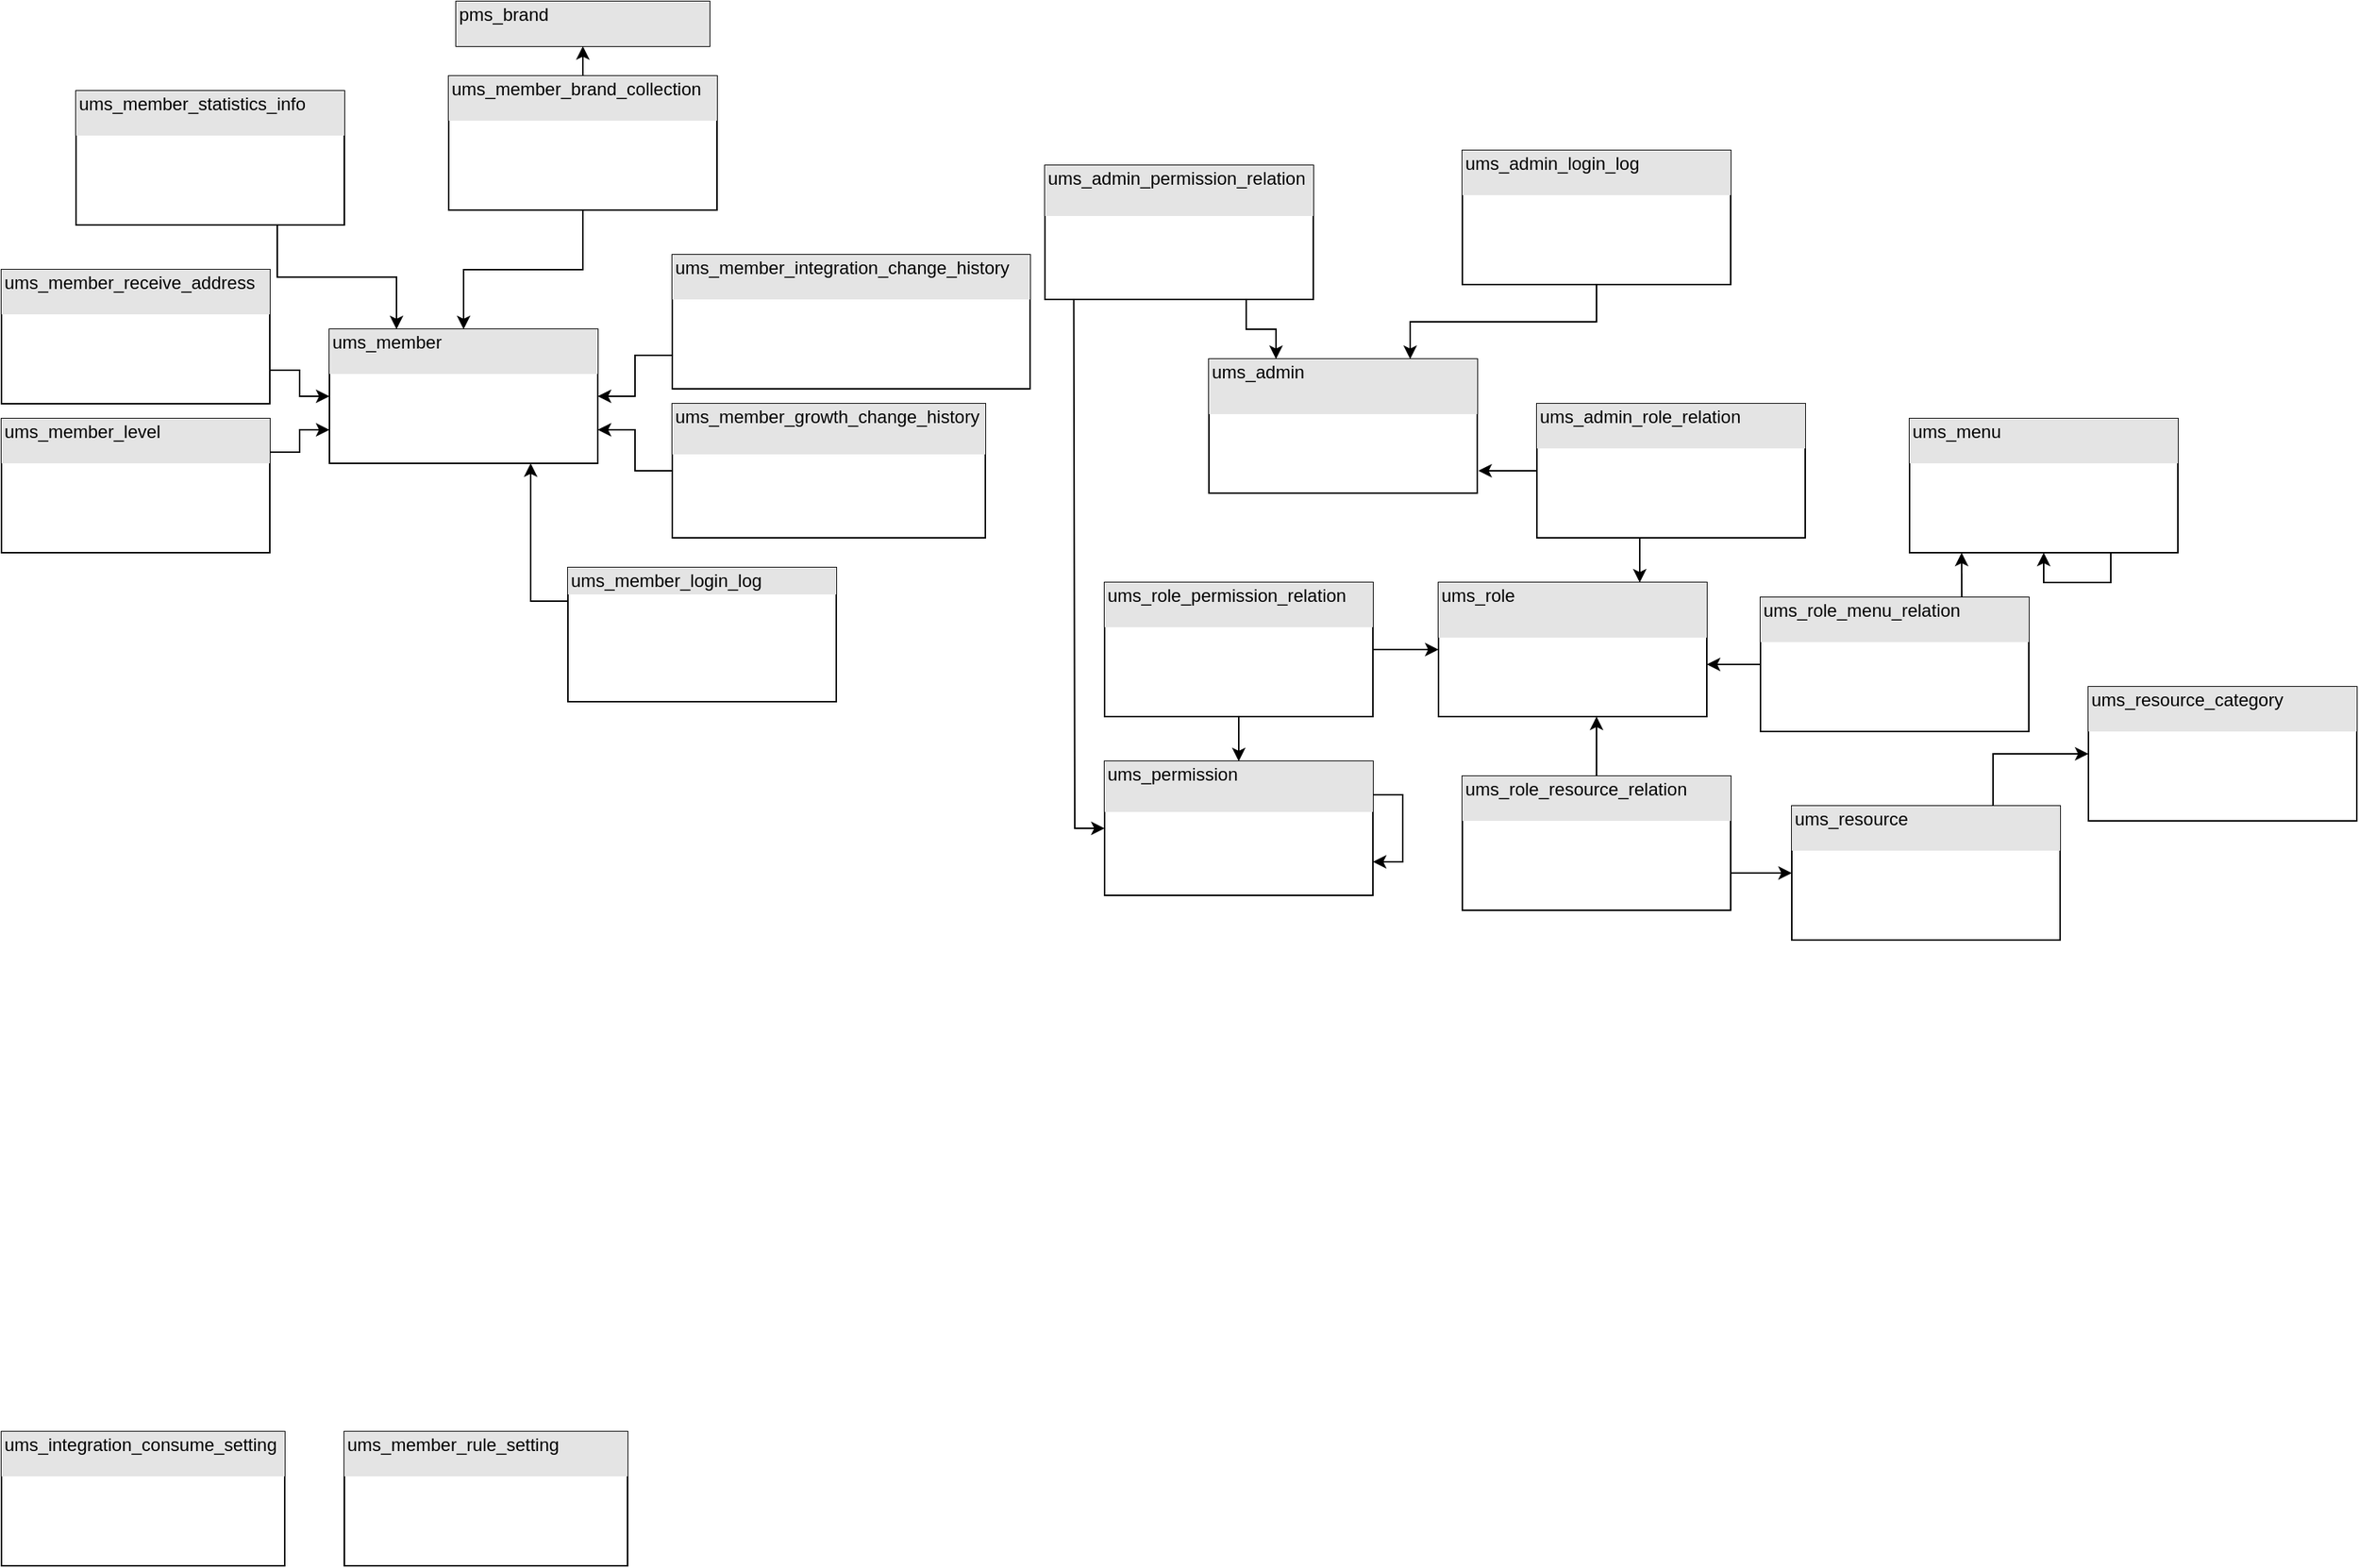 <mxfile version="15.4.0" type="device"><diagram id="CqaPvMuu3i7lfKIKi7hD" name="第 1 页"><mxGraphModel dx="1463" dy="846" grid="1" gridSize="10" guides="1" tooltips="1" connect="1" arrows="1" fold="1" page="1" pageScale="1" pageWidth="827" pageHeight="1169" math="0" shadow="0"><root><mxCell id="0"/><mxCell id="1" parent="0"/><mxCell id="UOgcUyMspGN9WMtgx2if-1" value="&lt;div style=&quot;box-sizing: border-box ; width: 100% ; background: #e4e4e4 ; padding: 2px&quot;&gt;ums_admin&lt;/div&gt;&lt;div style=&quot;box-sizing: border-box ; width: 100% ; background: #e4e4e4 ; padding: 2px&quot;&gt;&lt;br&gt;&lt;/div&gt;" style="verticalAlign=top;align=left;overflow=fill;html=1;" parent="1" vertex="1"><mxGeometry x="850" y="300" width="180" height="90" as="geometry"/></mxCell><mxCell id="XY5Ew5Wm6pFvKI4O6bqz-1" value="&lt;div style=&quot;box-sizing: border-box ; width: 100% ; background: #e4e4e4 ; padding: 2px&quot;&gt;ums_permission&lt;br&gt;&lt;/div&gt;&lt;div style=&quot;box-sizing: border-box ; width: 100% ; background: #e4e4e4 ; padding: 2px&quot;&gt;&lt;table style=&quot;width: 100% ; font-size: 1em&quot; cellpadding=&quot;2&quot; cellspacing=&quot;0&quot;&gt;&lt;tbody&gt;&lt;tr&gt;&lt;td&gt;&lt;/td&gt;&lt;td&gt;&lt;/td&gt;&lt;/tr&gt;&lt;tr&gt;&lt;td&gt;&lt;/td&gt;&lt;td&gt;&lt;/td&gt;&lt;/tr&gt;&lt;tr&gt;&lt;td style=&quot;font-size: 1em&quot;&gt;&lt;/td&gt;&lt;/tr&gt;&lt;/tbody&gt;&lt;/table&gt;&lt;/div&gt;" style="verticalAlign=top;align=left;overflow=fill;html=1;" parent="1" vertex="1"><mxGeometry x="780" y="570" width="180" height="90" as="geometry"/></mxCell><mxCell id="XY5Ew5Wm6pFvKI4O6bqz-6" style="edgeStyle=orthogonalEdgeStyle;rounded=0;orthogonalLoop=1;jettySize=auto;html=1;exitX=0;exitY=0.5;exitDx=0;exitDy=0;entryX=1.004;entryY=0.833;entryDx=0;entryDy=0;entryPerimeter=0;" parent="1" source="XY5Ew5Wm6pFvKI4O6bqz-2" target="UOgcUyMspGN9WMtgx2if-1" edge="1"><mxGeometry relative="1" as="geometry"><mxPoint x="440" y="835" as="targetPoint"/></mxGeometry></mxCell><mxCell id="XY5Ew5Wm6pFvKI4O6bqz-7" style="edgeStyle=orthogonalEdgeStyle;rounded=0;orthogonalLoop=1;jettySize=auto;html=1;exitX=0.164;exitY=0.998;exitDx=0;exitDy=0;entryX=0.75;entryY=0;entryDx=0;entryDy=0;exitPerimeter=0;" parent="1" source="XY5Ew5Wm6pFvKI4O6bqz-2" target="XY5Ew5Wm6pFvKI4O6bqz-5" edge="1"><mxGeometry relative="1" as="geometry"><Array as="points"><mxPoint x="1139" y="410"/></Array></mxGeometry></mxCell><mxCell id="XY5Ew5Wm6pFvKI4O6bqz-2" value="&lt;div style=&quot;box-sizing: border-box ; width: 100% ; background: #e4e4e4 ; padding: 2px&quot;&gt;ums_admin_role_relation&lt;table style=&quot;width: 100% ; font-size: 1em&quot; cellpadding=&quot;2&quot; cellspacing=&quot;0&quot;&gt;&lt;tbody&gt;&lt;tr&gt;&lt;td&gt;&lt;/td&gt;&lt;td&gt;&lt;/td&gt;&lt;/tr&gt;&lt;tr&gt;&lt;td&gt;&lt;/td&gt;&lt;td&gt;&lt;/td&gt;&lt;/tr&gt;&lt;tr&gt;&lt;td style=&quot;font-size: 1em&quot;&gt;&lt;/td&gt;&lt;/tr&gt;&lt;/tbody&gt;&lt;/table&gt;&lt;/div&gt;" style="verticalAlign=top;align=left;overflow=fill;html=1;" parent="1" vertex="1"><mxGeometry x="1070" y="330" width="180" height="90" as="geometry"/></mxCell><mxCell id="XY5Ew5Wm6pFvKI4O6bqz-39" style="edgeStyle=orthogonalEdgeStyle;rounded=0;orthogonalLoop=1;jettySize=auto;html=1;exitX=1;exitY=0.25;exitDx=0;exitDy=0;entryX=0;entryY=0.5;entryDx=0;entryDy=0;" parent="1" source="XY5Ew5Wm6pFvKI4O6bqz-4" target="XY5Ew5Wm6pFvKI4O6bqz-5" edge="1"><mxGeometry relative="1" as="geometry"><Array as="points"><mxPoint x="960" y="495"/></Array></mxGeometry></mxCell><mxCell id="7_gezg0AWt6PWUEFMSit-1" style="edgeStyle=orthogonalEdgeStyle;rounded=0;orthogonalLoop=1;jettySize=auto;html=1;exitX=0.5;exitY=1;exitDx=0;exitDy=0;entryX=0.5;entryY=0;entryDx=0;entryDy=0;" parent="1" source="XY5Ew5Wm6pFvKI4O6bqz-4" target="XY5Ew5Wm6pFvKI4O6bqz-1" edge="1"><mxGeometry relative="1" as="geometry"/></mxCell><mxCell id="XY5Ew5Wm6pFvKI4O6bqz-4" value="&lt;div style=&quot;box-sizing: border-box ; width: 100% ; background: #e4e4e4 ; padding: 2px&quot;&gt;ums_role_permission_relation&lt;table style=&quot;width: 100% ; font-size: 1em&quot; cellpadding=&quot;2&quot; cellspacing=&quot;0&quot;&gt;&lt;tbody&gt;&lt;tr&gt;&lt;td&gt;&lt;/td&gt;&lt;td&gt;&lt;/td&gt;&lt;/tr&gt;&lt;tr&gt;&lt;td&gt;&lt;/td&gt;&lt;td&gt;&lt;/td&gt;&lt;/tr&gt;&lt;tr&gt;&lt;td style=&quot;font-size: 1em&quot;&gt;&lt;/td&gt;&lt;/tr&gt;&lt;/tbody&gt;&lt;/table&gt;&lt;/div&gt;" style="verticalAlign=top;align=left;overflow=fill;html=1;" parent="1" vertex="1"><mxGeometry x="780" y="450" width="180" height="90" as="geometry"/></mxCell><mxCell id="XY5Ew5Wm6pFvKI4O6bqz-5" value="&lt;div style=&quot;box-sizing: border-box ; width: 100% ; background: #e4e4e4 ; padding: 2px&quot;&gt;ums_role&lt;/div&gt;&lt;div style=&quot;box-sizing: border-box ; width: 100% ; background: #e4e4e4 ; padding: 2px&quot;&gt;&lt;br&gt;&lt;/div&gt;" style="verticalAlign=top;align=left;overflow=fill;html=1;" parent="1" vertex="1"><mxGeometry x="1004" y="450" width="180" height="90" as="geometry"/></mxCell><mxCell id="XY5Ew5Wm6pFvKI4O6bqz-13" value="&lt;div style=&quot;box-sizing: border-box ; width: 100% ; background: #e4e4e4 ; padding: 2px&quot;&gt;ums_member&lt;table style=&quot;width: 100% ; font-size: 1em&quot; cellpadding=&quot;2&quot; cellspacing=&quot;0&quot;&gt;&lt;tbody&gt;&lt;tr&gt;&lt;td&gt;&lt;/td&gt;&lt;td&gt;&lt;/td&gt;&lt;/tr&gt;&lt;tr&gt;&lt;td&gt;&lt;/td&gt;&lt;td&gt;&lt;/td&gt;&lt;/tr&gt;&lt;tr&gt;&lt;td style=&quot;font-size: 1em&quot;&gt;&lt;/td&gt;&lt;/tr&gt;&lt;/tbody&gt;&lt;/table&gt;&lt;/div&gt;" style="verticalAlign=top;align=left;overflow=fill;html=1;" parent="1" vertex="1"><mxGeometry x="260" y="280" width="180" height="90" as="geometry"/></mxCell><mxCell id="XY5Ew5Wm6pFvKI4O6bqz-15" style="edgeStyle=orthogonalEdgeStyle;rounded=0;orthogonalLoop=1;jettySize=auto;html=1;exitX=0;exitY=0.5;exitDx=0;exitDy=0;entryX=1;entryY=0.75;entryDx=0;entryDy=0;" parent="1" source="XY5Ew5Wm6pFvKI4O6bqz-14" target="XY5Ew5Wm6pFvKI4O6bqz-13" edge="1"><mxGeometry relative="1" as="geometry"/></mxCell><mxCell id="XY5Ew5Wm6pFvKI4O6bqz-14" value="&lt;div style=&quot;box-sizing: border-box ; width: 100% ; background: #e4e4e4 ; padding: 2px&quot;&gt;ums_member_growth_change_history&lt;/div&gt;&lt;div style=&quot;box-sizing: border-box ; width: 100% ; background: #e4e4e4 ; padding: 2px&quot;&gt;&lt;table style=&quot;width: 100% ; font-size: 1em&quot; cellpadding=&quot;2&quot; cellspacing=&quot;0&quot;&gt;&lt;tbody&gt;&lt;tr&gt;&lt;td&gt;&lt;/td&gt;&lt;td&gt;&lt;/td&gt;&lt;/tr&gt;&lt;tr&gt;&lt;td&gt;&lt;/td&gt;&lt;td&gt;&lt;/td&gt;&lt;/tr&gt;&lt;tr&gt;&lt;td style=&quot;font-size: 1em&quot;&gt;&lt;/td&gt;&lt;/tr&gt;&lt;/tbody&gt;&lt;/table&gt;&lt;/div&gt;" style="verticalAlign=top;align=left;overflow=fill;html=1;" parent="1" vertex="1"><mxGeometry x="490" y="330" width="210" height="90" as="geometry"/></mxCell><mxCell id="XY5Ew5Wm6pFvKI4O6bqz-22" style="edgeStyle=orthogonalEdgeStyle;rounded=0;orthogonalLoop=1;jettySize=auto;html=1;exitX=0;exitY=0.75;exitDx=0;exitDy=0;" parent="1" source="XY5Ew5Wm6pFvKI4O6bqz-16" target="XY5Ew5Wm6pFvKI4O6bqz-13" edge="1"><mxGeometry relative="1" as="geometry"/></mxCell><mxCell id="XY5Ew5Wm6pFvKI4O6bqz-16" value="&lt;div style=&quot;box-sizing: border-box ; width: 100% ; background: #e4e4e4 ; padding: 2px&quot;&gt;ums_member_integration_change_history&lt;br&gt;&lt;table style=&quot;width: 100% ; font-size: 1em&quot; cellpadding=&quot;2&quot; cellspacing=&quot;0&quot;&gt;&lt;tbody&gt;&lt;tr&gt;&lt;td&gt;&lt;/td&gt;&lt;td&gt;&lt;/td&gt;&lt;/tr&gt;&lt;tr&gt;&lt;td&gt;&lt;/td&gt;&lt;td&gt;&lt;/td&gt;&lt;/tr&gt;&lt;tr&gt;&lt;td style=&quot;font-size: 1em&quot;&gt;&lt;/td&gt;&lt;/tr&gt;&lt;/tbody&gt;&lt;/table&gt;&lt;/div&gt;" style="verticalAlign=top;align=left;overflow=fill;html=1;" parent="1" vertex="1"><mxGeometry x="490" y="230" width="240" height="90" as="geometry"/></mxCell><mxCell id="XY5Ew5Wm6pFvKI4O6bqz-19" style="edgeStyle=orthogonalEdgeStyle;rounded=0;orthogonalLoop=1;jettySize=auto;html=1;exitX=1;exitY=0.25;exitDx=0;exitDy=0;entryX=0;entryY=0.75;entryDx=0;entryDy=0;" parent="1" source="XY5Ew5Wm6pFvKI4O6bqz-18" target="XY5Ew5Wm6pFvKI4O6bqz-13" edge="1"><mxGeometry relative="1" as="geometry"><mxPoint x="240" y="320" as="targetPoint"/></mxGeometry></mxCell><mxCell id="XY5Ew5Wm6pFvKI4O6bqz-18" value="&lt;div style=&quot;box-sizing: border-box ; width: 100% ; background: #e4e4e4 ; padding: 2px&quot;&gt;ums_member_level&lt;br&gt;&lt;table style=&quot;width: 100% ; font-size: 1em&quot; cellpadding=&quot;2&quot; cellspacing=&quot;0&quot;&gt;&lt;tbody&gt;&lt;tr&gt;&lt;td&gt;&lt;/td&gt;&lt;td&gt;&lt;/td&gt;&lt;/tr&gt;&lt;tr&gt;&lt;td&gt;&lt;/td&gt;&lt;td&gt;&lt;/td&gt;&lt;/tr&gt;&lt;tr&gt;&lt;td style=&quot;font-size: 1em&quot;&gt;&lt;/td&gt;&lt;/tr&gt;&lt;/tbody&gt;&lt;/table&gt;&lt;/div&gt;" style="verticalAlign=top;align=left;overflow=fill;html=1;" parent="1" vertex="1"><mxGeometry x="40" y="340" width="180" height="90" as="geometry"/></mxCell><mxCell id="XY5Ew5Wm6pFvKI4O6bqz-21" style="edgeStyle=orthogonalEdgeStyle;rounded=0;orthogonalLoop=1;jettySize=auto;html=1;exitX=1;exitY=0.75;exitDx=0;exitDy=0;entryX=0;entryY=0.5;entryDx=0;entryDy=0;" parent="1" source="XY5Ew5Wm6pFvKI4O6bqz-20" target="XY5Ew5Wm6pFvKI4O6bqz-13" edge="1"><mxGeometry relative="1" as="geometry"/></mxCell><mxCell id="XY5Ew5Wm6pFvKI4O6bqz-20" value="&lt;div style=&quot;box-sizing: border-box ; width: 100% ; background: #e4e4e4 ; padding: 2px&quot;&gt;ums_member_receive_address&lt;br&gt;&lt;table style=&quot;width: 100% ; font-size: 1em&quot; cellpadding=&quot;2&quot; cellspacing=&quot;0&quot;&gt;&lt;tbody&gt;&lt;tr&gt;&lt;td&gt;&lt;/td&gt;&lt;td&gt;&lt;/td&gt;&lt;/tr&gt;&lt;tr&gt;&lt;td&gt;&lt;/td&gt;&lt;td&gt;&lt;/td&gt;&lt;/tr&gt;&lt;tr&gt;&lt;td style=&quot;font-size: 1em&quot;&gt;&lt;/td&gt;&lt;/tr&gt;&lt;/tbody&gt;&lt;/table&gt;&lt;/div&gt;" style="verticalAlign=top;align=left;overflow=fill;html=1;" parent="1" vertex="1"><mxGeometry x="40" y="240" width="180" height="90" as="geometry"/></mxCell><mxCell id="XY5Ew5Wm6pFvKI4O6bqz-68" style="edgeStyle=orthogonalEdgeStyle;rounded=0;orthogonalLoop=1;jettySize=auto;html=1;exitX=0.5;exitY=1;exitDx=0;exitDy=0;entryX=0.75;entryY=0;entryDx=0;entryDy=0;" parent="1" source="XY5Ew5Wm6pFvKI4O6bqz-23" target="UOgcUyMspGN9WMtgx2if-1" edge="1"><mxGeometry relative="1" as="geometry"/></mxCell><mxCell id="XY5Ew5Wm6pFvKI4O6bqz-23" value="&lt;div style=&quot;box-sizing: border-box ; width: 100% ; background: #e4e4e4 ; padding: 2px&quot;&gt;ums_admin_login_log&lt;br&gt;&lt;table style=&quot;width: 100% ; font-size: 1em&quot; cellpadding=&quot;2&quot; cellspacing=&quot;0&quot;&gt;&lt;tbody&gt;&lt;tr&gt;&lt;td&gt;&lt;/td&gt;&lt;td&gt;&lt;/td&gt;&lt;/tr&gt;&lt;tr&gt;&lt;td&gt;&lt;/td&gt;&lt;td&gt;&lt;/td&gt;&lt;/tr&gt;&lt;tr&gt;&lt;td style=&quot;font-size: 1em&quot;&gt;&lt;/td&gt;&lt;/tr&gt;&lt;/tbody&gt;&lt;/table&gt;&lt;/div&gt;" style="verticalAlign=top;align=left;overflow=fill;html=1;" parent="1" vertex="1"><mxGeometry x="1020" y="160" width="180" height="90" as="geometry"/></mxCell><mxCell id="XY5Ew5Wm6pFvKI4O6bqz-26" style="edgeStyle=orthogonalEdgeStyle;rounded=0;orthogonalLoop=1;jettySize=auto;html=1;exitX=0;exitY=0.25;exitDx=0;exitDy=0;entryX=0.75;entryY=1;entryDx=0;entryDy=0;" parent="1" source="XY5Ew5Wm6pFvKI4O6bqz-25" target="XY5Ew5Wm6pFvKI4O6bqz-13" edge="1"><mxGeometry relative="1" as="geometry"/></mxCell><mxCell id="XY5Ew5Wm6pFvKI4O6bqz-25" value="&lt;div style=&quot;box-sizing: border-box ; width: 100% ; background: #e4e4e4 ; padding: 2px&quot;&gt;ums_member_login_log&lt;/div&gt;" style="verticalAlign=top;align=left;overflow=fill;html=1;" parent="1" vertex="1"><mxGeometry x="420" y="440" width="180" height="90" as="geometry"/></mxCell><mxCell id="XY5Ew5Wm6pFvKI4O6bqz-30" value="&lt;div style=&quot;box-sizing: border-box ; width: 100% ; background: #e4e4e4 ; padding: 2px&quot;&gt;ums_integration_consume_setting&lt;br&gt;&lt;table style=&quot;width: 100% ; font-size: 1em&quot; cellpadding=&quot;2&quot; cellspacing=&quot;0&quot;&gt;&lt;tbody&gt;&lt;tr&gt;&lt;td&gt;&lt;/td&gt;&lt;td&gt;&lt;/td&gt;&lt;/tr&gt;&lt;tr&gt;&lt;td&gt;&lt;/td&gt;&lt;td&gt;&lt;/td&gt;&lt;/tr&gt;&lt;tr&gt;&lt;td style=&quot;font-size: 1em&quot;&gt;&lt;/td&gt;&lt;/tr&gt;&lt;/tbody&gt;&lt;/table&gt;&lt;/div&gt;" style="verticalAlign=top;align=left;overflow=fill;html=1;" parent="1" vertex="1"><mxGeometry x="40" y="1020" width="190" height="90" as="geometry"/></mxCell><mxCell id="XY5Ew5Wm6pFvKI4O6bqz-32" style="edgeStyle=orthogonalEdgeStyle;rounded=0;orthogonalLoop=1;jettySize=auto;html=1;exitX=0.75;exitY=1;exitDx=0;exitDy=0;entryX=0.25;entryY=0;entryDx=0;entryDy=0;" parent="1" source="XY5Ew5Wm6pFvKI4O6bqz-31" target="XY5Ew5Wm6pFvKI4O6bqz-13" edge="1"><mxGeometry relative="1" as="geometry"/></mxCell><mxCell id="XY5Ew5Wm6pFvKI4O6bqz-31" value="&lt;div style=&quot;box-sizing: border-box ; width: 100% ; background: #e4e4e4 ; padding: 2px&quot;&gt;ums_member_statistics_info&lt;br&gt;&lt;table style=&quot;width: 100% ; font-size: 1em&quot; cellpadding=&quot;2&quot; cellspacing=&quot;0&quot;&gt;&lt;tbody&gt;&lt;tr&gt;&lt;td&gt;&lt;/td&gt;&lt;td&gt;&lt;/td&gt;&lt;/tr&gt;&lt;tr&gt;&lt;td&gt;&lt;/td&gt;&lt;td&gt;&lt;/td&gt;&lt;/tr&gt;&lt;tr&gt;&lt;td style=&quot;font-size: 1em&quot;&gt;&lt;/td&gt;&lt;/tr&gt;&lt;/tbody&gt;&lt;/table&gt;&lt;/div&gt;" style="verticalAlign=top;align=left;overflow=fill;html=1;" parent="1" vertex="1"><mxGeometry x="90" y="120" width="180" height="90" as="geometry"/></mxCell><mxCell id="XY5Ew5Wm6pFvKI4O6bqz-33" value="&lt;div style=&quot;box-sizing: border-box ; width: 100% ; background: #e4e4e4 ; padding: 2px&quot;&gt;ums_menu&lt;br&gt;&lt;table style=&quot;width: 100% ; font-size: 1em&quot; cellpadding=&quot;2&quot; cellspacing=&quot;0&quot;&gt;&lt;tbody&gt;&lt;tr&gt;&lt;td&gt;&lt;/td&gt;&lt;td&gt;&lt;/td&gt;&lt;/tr&gt;&lt;tr&gt;&lt;td&gt;&lt;/td&gt;&lt;td&gt;&lt;/td&gt;&lt;/tr&gt;&lt;tr&gt;&lt;td style=&quot;font-size: 1em&quot;&gt;&lt;/td&gt;&lt;/tr&gt;&lt;/tbody&gt;&lt;/table&gt;&lt;/div&gt;" style="verticalAlign=top;align=left;overflow=fill;html=1;" parent="1" vertex="1"><mxGeometry x="1320" y="340" width="180" height="90" as="geometry"/></mxCell><mxCell id="XY5Ew5Wm6pFvKI4O6bqz-50" style="edgeStyle=orthogonalEdgeStyle;rounded=0;orthogonalLoop=1;jettySize=auto;html=1;exitX=0.75;exitY=0;exitDx=0;exitDy=0;entryX=0;entryY=0.5;entryDx=0;entryDy=0;" parent="1" source="XY5Ew5Wm6pFvKI4O6bqz-34" target="XY5Ew5Wm6pFvKI4O6bqz-49" edge="1"><mxGeometry relative="1" as="geometry"/></mxCell><mxCell id="XY5Ew5Wm6pFvKI4O6bqz-34" value="&lt;div style=&quot;box-sizing: border-box ; width: 100% ; background: #e4e4e4 ; padding: 2px&quot;&gt;ums_resource&lt;br&gt;&lt;table style=&quot;width: 100% ; font-size: 1em&quot; cellpadding=&quot;2&quot; cellspacing=&quot;0&quot;&gt;&lt;tbody&gt;&lt;tr&gt;&lt;td&gt;&lt;/td&gt;&lt;td&gt;&lt;/td&gt;&lt;/tr&gt;&lt;tr&gt;&lt;td&gt;&lt;/td&gt;&lt;td&gt;&lt;/td&gt;&lt;/tr&gt;&lt;tr&gt;&lt;td style=&quot;font-size: 1em&quot;&gt;&lt;/td&gt;&lt;/tr&gt;&lt;/tbody&gt;&lt;/table&gt;&lt;/div&gt;" style="verticalAlign=top;align=left;overflow=fill;html=1;" parent="1" vertex="1"><mxGeometry x="1241" y="600" width="180" height="90" as="geometry"/></mxCell><mxCell id="XY5Ew5Wm6pFvKI4O6bqz-45" style="edgeStyle=orthogonalEdgeStyle;rounded=0;orthogonalLoop=1;jettySize=auto;html=1;exitX=0.5;exitY=0;exitDx=0;exitDy=0;entryX=0.589;entryY=1;entryDx=0;entryDy=0;entryPerimeter=0;" parent="1" source="XY5Ew5Wm6pFvKI4O6bqz-41" target="XY5Ew5Wm6pFvKI4O6bqz-5" edge="1"><mxGeometry relative="1" as="geometry"/></mxCell><mxCell id="7_gezg0AWt6PWUEFMSit-2" style="edgeStyle=orthogonalEdgeStyle;rounded=0;orthogonalLoop=1;jettySize=auto;html=1;exitX=1;exitY=0.75;exitDx=0;exitDy=0;entryX=0;entryY=0.5;entryDx=0;entryDy=0;" parent="1" source="XY5Ew5Wm6pFvKI4O6bqz-41" target="XY5Ew5Wm6pFvKI4O6bqz-34" edge="1"><mxGeometry relative="1" as="geometry"><Array as="points"><mxPoint x="1200" y="645"/></Array></mxGeometry></mxCell><mxCell id="XY5Ew5Wm6pFvKI4O6bqz-41" value="&lt;div style=&quot;box-sizing: border-box ; width: 100% ; background: #e4e4e4 ; padding: 2px&quot;&gt;ums_role_resource_relation&lt;br&gt;&lt;table style=&quot;width: 100% ; font-size: 1em&quot; cellpadding=&quot;2&quot; cellspacing=&quot;0&quot;&gt;&lt;tbody&gt;&lt;tr&gt;&lt;td&gt;&lt;/td&gt;&lt;td&gt;&lt;/td&gt;&lt;/tr&gt;&lt;tr&gt;&lt;td&gt;&lt;/td&gt;&lt;td&gt;&lt;/td&gt;&lt;/tr&gt;&lt;tr&gt;&lt;td style=&quot;font-size: 1em&quot;&gt;&lt;/td&gt;&lt;/tr&gt;&lt;/tbody&gt;&lt;/table&gt;&lt;/div&gt;" style="verticalAlign=top;align=left;overflow=fill;html=1;" parent="1" vertex="1"><mxGeometry x="1020" y="580" width="180" height="90" as="geometry"/></mxCell><mxCell id="XY5Ew5Wm6pFvKI4O6bqz-44" style="edgeStyle=orthogonalEdgeStyle;rounded=0;orthogonalLoop=1;jettySize=auto;html=1;exitX=0;exitY=0.5;exitDx=0;exitDy=0;entryX=1;entryY=0.611;entryDx=0;entryDy=0;entryPerimeter=0;" parent="1" source="XY5Ew5Wm6pFvKI4O6bqz-42" target="XY5Ew5Wm6pFvKI4O6bqz-5" edge="1"><mxGeometry relative="1" as="geometry"/></mxCell><mxCell id="XY5Ew5Wm6pFvKI4O6bqz-42" value="&lt;div style=&quot;box-sizing: border-box ; width: 100% ; background: #e4e4e4 ; padding: 2px&quot;&gt;ums_role_menu_relation&lt;br&gt;&lt;table style=&quot;width: 100% ; font-size: 1em&quot; cellpadding=&quot;2&quot; cellspacing=&quot;0&quot;&gt;&lt;tbody&gt;&lt;tr&gt;&lt;td&gt;&lt;/td&gt;&lt;td&gt;&lt;/td&gt;&lt;/tr&gt;&lt;tr&gt;&lt;td&gt;&lt;/td&gt;&lt;td&gt;&lt;/td&gt;&lt;/tr&gt;&lt;tr&gt;&lt;td style=&quot;font-size: 1em&quot;&gt;&lt;/td&gt;&lt;/tr&gt;&lt;/tbody&gt;&lt;/table&gt;&lt;/div&gt;" style="verticalAlign=top;align=left;overflow=fill;html=1;" parent="1" vertex="1"><mxGeometry x="1220" y="460" width="180" height="90" as="geometry"/></mxCell><mxCell id="XY5Ew5Wm6pFvKI4O6bqz-43" style="edgeStyle=orthogonalEdgeStyle;rounded=0;orthogonalLoop=1;jettySize=auto;html=1;exitX=0.75;exitY=0;exitDx=0;exitDy=0;entryX=0.194;entryY=1;entryDx=0;entryDy=0;entryPerimeter=0;" parent="1" source="XY5Ew5Wm6pFvKI4O6bqz-42" target="XY5Ew5Wm6pFvKI4O6bqz-33" edge="1"><mxGeometry relative="1" as="geometry"/></mxCell><mxCell id="XY5Ew5Wm6pFvKI4O6bqz-48" style="edgeStyle=orthogonalEdgeStyle;rounded=0;orthogonalLoop=1;jettySize=auto;html=1;exitX=0.75;exitY=1;exitDx=0;exitDy=0;entryX=0.5;entryY=1;entryDx=0;entryDy=0;" parent="1" source="XY5Ew5Wm6pFvKI4O6bqz-33" target="XY5Ew5Wm6pFvKI4O6bqz-33" edge="1"><mxGeometry relative="1" as="geometry"/></mxCell><mxCell id="XY5Ew5Wm6pFvKI4O6bqz-49" value="&lt;div style=&quot;box-sizing: border-box ; width: 100% ; background: #e4e4e4 ; padding: 2px&quot;&gt;ums_resource_category&lt;br&gt;&lt;table style=&quot;width: 100% ; font-size: 1em&quot; cellpadding=&quot;2&quot; cellspacing=&quot;0&quot;&gt;&lt;tbody&gt;&lt;tr&gt;&lt;td&gt;&lt;/td&gt;&lt;td&gt;&lt;/td&gt;&lt;/tr&gt;&lt;tr&gt;&lt;td&gt;&lt;/td&gt;&lt;td&gt;&lt;/td&gt;&lt;/tr&gt;&lt;tr&gt;&lt;td style=&quot;font-size: 1em&quot;&gt;&lt;/td&gt;&lt;/tr&gt;&lt;/tbody&gt;&lt;/table&gt;&lt;/div&gt;" style="verticalAlign=top;align=left;overflow=fill;html=1;" parent="1" vertex="1"><mxGeometry x="1440" y="520" width="180" height="90" as="geometry"/></mxCell><mxCell id="XY5Ew5Wm6pFvKI4O6bqz-61" style="edgeStyle=orthogonalEdgeStyle;rounded=0;orthogonalLoop=1;jettySize=auto;html=1;exitX=0.5;exitY=1;exitDx=0;exitDy=0;entryX=0.5;entryY=0;entryDx=0;entryDy=0;" parent="1" source="XY5Ew5Wm6pFvKI4O6bqz-54" target="XY5Ew5Wm6pFvKI4O6bqz-13" edge="1"><mxGeometry relative="1" as="geometry"/></mxCell><mxCell id="XY5Ew5Wm6pFvKI4O6bqz-63" style="edgeStyle=orthogonalEdgeStyle;rounded=0;orthogonalLoop=1;jettySize=auto;html=1;exitX=0.5;exitY=0;exitDx=0;exitDy=0;entryX=0.5;entryY=1;entryDx=0;entryDy=0;" parent="1" source="XY5Ew5Wm6pFvKI4O6bqz-54" target="XY5Ew5Wm6pFvKI4O6bqz-62" edge="1"><mxGeometry relative="1" as="geometry"/></mxCell><mxCell id="XY5Ew5Wm6pFvKI4O6bqz-54" value="&lt;div style=&quot;box-sizing: border-box ; width: 100% ; background: #e4e4e4 ; padding: 2px&quot;&gt;ums_member_brand_collection&lt;br&gt;&lt;table style=&quot;width: 100% ; font-size: 1em&quot; cellpadding=&quot;2&quot; cellspacing=&quot;0&quot;&gt;&lt;tbody&gt;&lt;tr&gt;&lt;td&gt;&lt;/td&gt;&lt;td&gt;&lt;/td&gt;&lt;/tr&gt;&lt;tr&gt;&lt;td&gt;&lt;/td&gt;&lt;td&gt;&lt;/td&gt;&lt;/tr&gt;&lt;tr&gt;&lt;td style=&quot;font-size: 1em&quot;&gt;&lt;/td&gt;&lt;/tr&gt;&lt;/tbody&gt;&lt;/table&gt;&lt;/div&gt;" style="verticalAlign=top;align=left;overflow=fill;html=1;" parent="1" vertex="1"><mxGeometry x="340" y="110" width="180" height="90" as="geometry"/></mxCell><mxCell id="XY5Ew5Wm6pFvKI4O6bqz-62" value="&lt;div style=&quot;box-sizing: border-box ; width: 100% ; background: #e4e4e4 ; padding: 2px&quot;&gt;pms_brand&lt;br&gt;&lt;table style=&quot;width: 100% ; font-size: 1em&quot; cellpadding=&quot;2&quot; cellspacing=&quot;0&quot;&gt;&lt;tbody&gt;&lt;tr&gt;&lt;td&gt;&lt;/td&gt;&lt;td&gt;&lt;/td&gt;&lt;/tr&gt;&lt;tr&gt;&lt;td&gt;&lt;/td&gt;&lt;td&gt;&lt;/td&gt;&lt;/tr&gt;&lt;tr&gt;&lt;td style=&quot;font-size: 1em&quot;&gt;&lt;/td&gt;&lt;/tr&gt;&lt;/tbody&gt;&lt;/table&gt;&lt;/div&gt;" style="verticalAlign=top;align=left;overflow=fill;html=1;" parent="1" vertex="1"><mxGeometry x="345" y="60" width="170" height="30" as="geometry"/></mxCell><mxCell id="XY5Ew5Wm6pFvKI4O6bqz-64" value="&lt;div style=&quot;box-sizing: border-box ; width: 100% ; background: #e4e4e4 ; padding: 2px&quot;&gt;ums_member_rule_setting&lt;br&gt;&lt;table style=&quot;width: 100% ; font-size: 1em&quot; cellpadding=&quot;2&quot; cellspacing=&quot;0&quot;&gt;&lt;tbody&gt;&lt;tr&gt;&lt;td&gt;&lt;/td&gt;&lt;td&gt;&lt;/td&gt;&lt;/tr&gt;&lt;tr&gt;&lt;td&gt;&lt;/td&gt;&lt;td&gt;&lt;/td&gt;&lt;/tr&gt;&lt;tr&gt;&lt;td style=&quot;font-size: 1em&quot;&gt;&lt;/td&gt;&lt;/tr&gt;&lt;/tbody&gt;&lt;/table&gt;&lt;/div&gt;" style="verticalAlign=top;align=left;overflow=fill;html=1;" parent="1" vertex="1"><mxGeometry x="270" y="1020" width="190" height="90" as="geometry"/></mxCell><mxCell id="XY5Ew5Wm6pFvKI4O6bqz-71" style="edgeStyle=orthogonalEdgeStyle;rounded=0;orthogonalLoop=1;jettySize=auto;html=1;exitX=1;exitY=0.25;exitDx=0;exitDy=0;entryX=1;entryY=0.75;entryDx=0;entryDy=0;" parent="1" source="XY5Ew5Wm6pFvKI4O6bqz-1" target="XY5Ew5Wm6pFvKI4O6bqz-1" edge="1"><mxGeometry relative="1" as="geometry"/></mxCell><mxCell id="4YtfI6hNGQGwbmhOtpQt-2" style="edgeStyle=orthogonalEdgeStyle;rounded=0;orthogonalLoop=1;jettySize=auto;html=1;exitX=0.75;exitY=1;exitDx=0;exitDy=0;entryX=0.25;entryY=0;entryDx=0;entryDy=0;" edge="1" parent="1" source="4YtfI6hNGQGwbmhOtpQt-1" target="UOgcUyMspGN9WMtgx2if-1"><mxGeometry relative="1" as="geometry"/></mxCell><mxCell id="4YtfI6hNGQGwbmhOtpQt-3" style="edgeStyle=orthogonalEdgeStyle;rounded=0;orthogonalLoop=1;jettySize=auto;html=1;exitX=0.107;exitY=0.998;exitDx=0;exitDy=0;entryX=0;entryY=0.5;entryDx=0;entryDy=0;exitPerimeter=0;" edge="1" parent="1" source="4YtfI6hNGQGwbmhOtpQt-1" target="XY5Ew5Wm6pFvKI4O6bqz-1"><mxGeometry relative="1" as="geometry"><Array as="points"><mxPoint x="759" y="251"/><mxPoint x="760" y="615"/></Array></mxGeometry></mxCell><mxCell id="4YtfI6hNGQGwbmhOtpQt-1" value="&lt;div style=&quot;box-sizing: border-box ; width: 100% ; background: #e4e4e4 ; padding: 2px&quot;&gt;ums_admin_permission_relation&lt;/div&gt;&lt;div style=&quot;box-sizing: border-box ; width: 100% ; background: #e4e4e4 ; padding: 2px&quot;&gt;&lt;table style=&quot;width: 100% ; font-size: 1em&quot; cellpadding=&quot;2&quot; cellspacing=&quot;0&quot;&gt;&lt;tbody&gt;&lt;tr&gt;&lt;td&gt;&lt;/td&gt;&lt;td&gt;&lt;/td&gt;&lt;/tr&gt;&lt;tr&gt;&lt;td&gt;&lt;/td&gt;&lt;td&gt;&lt;/td&gt;&lt;/tr&gt;&lt;tr&gt;&lt;td style=&quot;font-size: 1em&quot;&gt;&lt;/td&gt;&lt;/tr&gt;&lt;/tbody&gt;&lt;/table&gt;&lt;/div&gt;" style="verticalAlign=top;align=left;overflow=fill;html=1;" vertex="1" parent="1"><mxGeometry x="740" y="170" width="180" height="90" as="geometry"/></mxCell></root></mxGraphModel></diagram></mxfile>